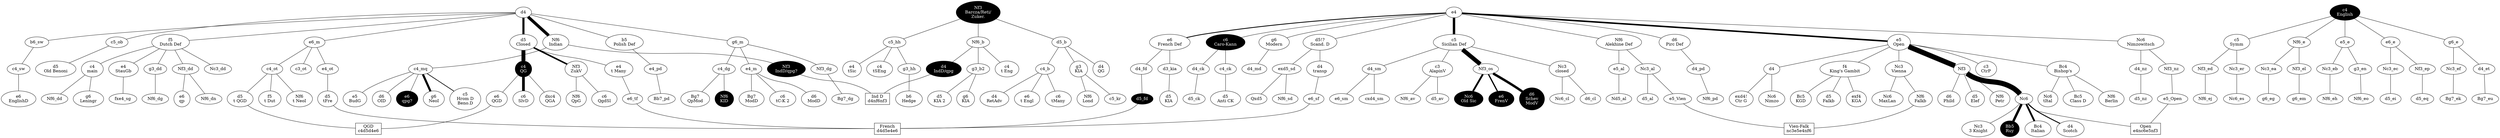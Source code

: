 graph {

////////////////////////// CLASSICAL KING PAWN ///////////////


e5[label="e5\nOpen"]
e4 -- e5 [penwidth=5]
e5 -- Nf3 [penwidth=17]

e5 -- "Bc4\nBishop's"
"Bc4\nBishop's" -- "Nf6\nBerlin"
"Bc4\nBishop's" -- "Nc6\ntItal"
"Bc4\nBishop's" -- "Bc5\nClass D"


e5 -- "Nc3\nVienna"
"Nc3\nVienna" -- "Nf6\nFalkb" -- nc3e5e4nf6
"Nc3\nVienna" -- "Nc6\nMaxLan"

e5 -- "c3\nCtrP"

d4_pn[label=d4]
e5 -- d4_pn

d4_pn -- "Nc6\nNimzo"
d4_pn -- "exd4!\nCtr G"

e5 -- "f4\nKing's Gambit" -- "exf4\nKGA"
"f4\nKing's Gambit" -- "Bc5\nKGD"
"f4\nKing's Gambit" -- "d5\nFalkb"

Nf3 -- Nc6 [penwidth=17] // main line p. 40
Nc6 -- e4nc6e5nf3
Nf3 -- "Nf6\nPetr"
Nf3 -- "d6\nPhild"
Nf3 -- "d5\nElef"

// Ruy and siblings //

ruy[label="Bb5\nRuy", style=filled, color=black, fontcolor=white]

Nc6 -- ruy [penwidth=8]
Nc6 -- "Bc4\nItalian" [penwidth=6]
Nc6 -- "d4\nScotch" [penwidth=3]
Nc6 -- "Nc3\n3 Knight"

////////////////////////// CLASSICAL QUEEN PAWN ///////////////

d5_qp[label="d5\nClosed"]
d4 -- d5_qp [penwidth=7 weight=2]

// zukertort doesn't belong here but render diff.
Nf3_z[label="Nf3\nZukV"]
Nf6_z[label="Nf6\nQpG"]
d5_qp -- Nf3_z [penwidth=5]
Nf3_z -- Nf6_z
Nf3_z -- "c6\nQgdSl"


// qg
c4d5d4e6[shape=rectangle, label="QGD\nc4d5d4e6"]
qg[label="c4\nQG", style=filled, color=black, fontcolor=white]
d5_qp -- qg [penwidth=13]
qg -- "dxc4\nQGA"
qg -- "e6\nQGD" -- c4d5d4e6
qg -- "c6\nSlvD" [penwidth=9]


/////////////// MODERN KING PAWN ///////////////

d5_fd[style=filled, color=black, fontcolor=white]

e4 -- "e6\nFrench Def" [penwidth=2.6]
"e6\nFrench Def" -- d4_fd -- d5_fd -- d4d5e4e6
"e6\nFrench Def" -- d3_kia -- "d5\nKIA"

carokann[label="c6\nCaro-Kann", style=filled, color=black, fontcolor=white]

e4 -- carokann -- d4_ck -- d5_ck
carokann -- c4_ck -- "d5\nAnti CK"

e4 -- "d5!?\nScand. D" -- exd5_sd -- Qxd5
exd5_sd -- Nf6_sd
"d5!?\nScand. D" -- "d4\ntransp" -- e6_sf -- d4d5e4e6

e4 -- "g6\nModern" -- d4_md

// sicilian //

e4 -- "c5\nSicilian Def" [penwidth=8]

schev[label="d6\nSchev\nModV", style=filled, color=black, fontcolor=white]
oldsic[label="Nc6\nOld Sic", style=filled, color=black, fontcolor=white]
frenv[label="e6\nFrenV", style=filled, color=black, fontcolor=white]

"c5\nSicilian Def" -- Nf3_os [penwidth=14]
Nf3_os -- schev [penwidth=8]
Nf3_os -- frenv [penwidth=4]
Nf3_os -- oldsic [penwidth=6]

"c5\nSicilian Def" -- "Nc3\nclosed"
"Nc3\nclosed" -- Nc6_cl
"Nc3\nclosed" -- d6_cl

"c5\nSicilian Def" -- d4_sm -- cxd4_sm
d4_sm -- e6_sm

"c5\nSicilian Def" -- "c3\nAlapinV" -- d5_av
"c3\nAlapinV" -- Nf6_av

// end sici

e4 -- "Nf6\nAlekhine Def" -- e5_al -- Nd5_al
"Nf6\nAlekhine Def" -- Nc3_al -- d5_al
Nc3_al -- e5_Vien
nc3e5e4nf6[shape=rectangle,label="Vien-Falk\nnc3e5e4nf6"]
e5_Vien -- nc3e5e4nf6

e4 -- "Nc6\nNimzowitsch" -- d4_nz -- d5_nz
e4nc6e5nf3[shape=rectangle, label="Open\ne4nc6e5nf3"]
"Nc6\nNimzowitsch" -- Nf3_nz -- e5_Open -- e4nc6e5nf3


e4 -- "d6\nPirc Def" -- d4_pd -- Nf6_pd


/////////////// MODERN QUEEN PAWN ///////////////

d4 -- "b5\nPolish Def" -- e4_pd -- Bb7_pd

// dutch

dutch[label="f5\nDutch Def"]
d4 -- dutch
dutch -- g3_dd -- Nf6_dg
dutch -- Nf3_dd -- Nf6_dn
Nf3_dd -- "e6\nqp"
dutch -- Nc3_dd
dutch -- "c4\nmain" -- Nf6_dd
"c4\nmain" -- "g6\nLeningr"
dutch -- "e4\nStauGb" -- fxe4_sg

// indian //

indian[label="Nf6\nIndian"]
d4 -- indian [penwidth=10]
indian -- c4_mq
// bulk of the indian
g6_mq[label="g6\nNeoI"]
c5_mq[label="c5\nHrom D\nBeno.D"]
c4_mq -- g6_mq [penwidth=7]
c4_mq -- c5_mq[penwidth=2]
c4_mq -- "e5\nBudG"

nf3qpg[label="Nf3\nIndD/qpg?", style=filled, color=black, fontcolor=white]
d4nf6nf3[shape=rectangle, label="Ind D\nd4nf6nf3"]
nf3qpg -- d4nf6nf3
indian -- nf3qpg

// non indian //

d4d5e4e6[shape=rectangle, label="French\nd4d5e4e6"]

d4 -- e6_m -- e4_ot -- "d5\ntFre" -- d4d5e4e6
e6_m -- c4_ot -- "Nf6\nt NeoI"
c4_ot -- "f5\nt Dut"
c4_ot -- "d5\nt QGD" -- c4d5d4e6
e6_m -- c3_ot
d4 -- g6_m -- c4_dg -- "Bg7\nQpMod"

kid[label="Nf6\nKID", style=filled, color=black, fontcolor=white]
c4_dg -- kid
g6_m -- e4_m -- "Bg7\nModD"
e4_m -- "c6\ntC-K 2"
e4_m -- "d6\nModD"
g6_m -- Nf3_dg -- Bg7_dg

// super weird d4 responses

d4 -- b6_sw -- c4_sw -- "e6\nEnglishD"
d4 -- c5_ob -- "d5\nOld Benoni"

/////////////// CHAPTER SEVEN ///////////////

reti[label="Nf3\nBarcza/Reti/\nZuker.", style=filled, color=black, fontcolor=white]
reti -- Nf6_b -- g3_b2 -- "d5\nKIA 2"
g3_b2 -- "g6\nKIA"
Nf6_b -- "c4\nt Eng"

d4indd[label="d4\nIndD/qpg", style=filled, color=black, fontcolor=white]
Nf6_b -- d4indd -- d4nf6nf3

reti -- d5_b
d5_b -- c4_b -- "e6\nt Engl"
c4_b -- "c6\ntMany"
c4_b -- "d4\nRetAdv"
d5_b -- "g3\nKIA" -- "Nf6\nLond"
"g3\nKIA" -- c5_kr
d5_b -- "d4\nQG"

reti -- c5_hh -- g3_hh -- "b6\nHedge"
c5_hh -- "e4\ntSic"
c5_hh -- "c4\ntSEng"

//// others ////

d5_qp -- "e4\nt Many" -- e6_tf -- d4d5e4e6

c4_mq -- "d6\nOID"

e00qpg[label="e6\nqpg?", style=filled, color=black, fontcolor=white]
c4_mq -- e00qpg


//// English ////

eng[label="c4\nEnglish", style=filled, color=black, fontcolor=white]
c5_e[label="c5\nSymm"]
eng -- Nf6_e -- Nc3_ea -- g6_eg
Nf6_e -- Nf3_el -- g6_em
eng -- e5_e -- Nc3_eb -- Nf6_eh
e5_e -- g3_en -- Nf6_eo
eng -- e6_e -- Nc3_ec -- d5_ei
e6_e -- Nf3_ep -- d5_eq
eng -- c5_e -- Nf3_ed -- Nf6_ej
c5_e -- Nc3_er -- Nc6_es
eng -- g6_e -- Nc3_ef -- Bg7_ek
g6_e -- d4_et -- Bg7_eu



}
